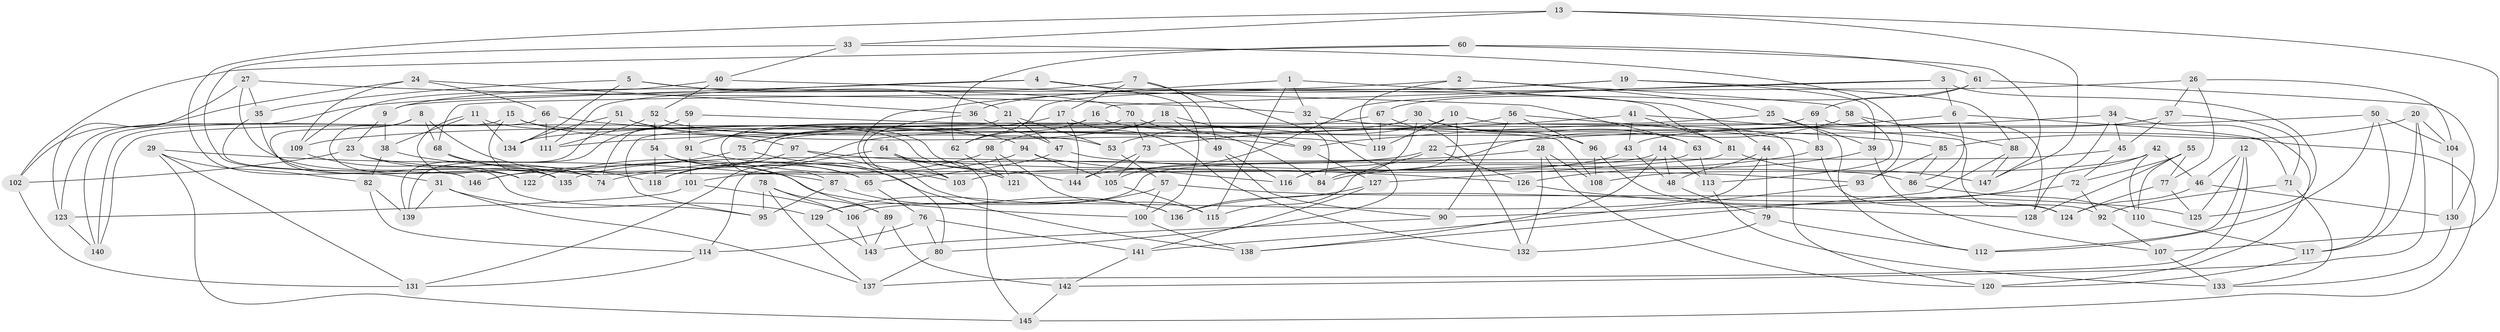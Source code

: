 // Generated by graph-tools (version 1.1) at 2025/11/02/27/25 16:11:43]
// undirected, 147 vertices, 294 edges
graph export_dot {
graph [start="1"]
  node [color=gray90,style=filled];
  1;
  2;
  3;
  4;
  5;
  6;
  7;
  8;
  9;
  10;
  11;
  12;
  13;
  14;
  15;
  16;
  17;
  18;
  19;
  20;
  21;
  22;
  23;
  24;
  25;
  26;
  27;
  28;
  29;
  30;
  31;
  32;
  33;
  34;
  35;
  36;
  37;
  38;
  39;
  40;
  41;
  42;
  43;
  44;
  45;
  46;
  47;
  48;
  49;
  50;
  51;
  52;
  53;
  54;
  55;
  56;
  57;
  58;
  59;
  60;
  61;
  62;
  63;
  64;
  65;
  66;
  67;
  68;
  69;
  70;
  71;
  72;
  73;
  74;
  75;
  76;
  77;
  78;
  79;
  80;
  81;
  82;
  83;
  84;
  85;
  86;
  87;
  88;
  89;
  90;
  91;
  92;
  93;
  94;
  95;
  96;
  97;
  98;
  99;
  100;
  101;
  102;
  103;
  104;
  105;
  106;
  107;
  108;
  109;
  110;
  111;
  112;
  113;
  114;
  115;
  116;
  117;
  118;
  119;
  120;
  121;
  122;
  123;
  124;
  125;
  126;
  127;
  128;
  129;
  130;
  131;
  132;
  133;
  134;
  135;
  136;
  137;
  138;
  139;
  140;
  141;
  142;
  143;
  144;
  145;
  146;
  147;
  1 -- 44;
  1 -- 32;
  1 -- 136;
  1 -- 115;
  2 -- 123;
  2 -- 119;
  2 -- 58;
  2 -- 25;
  3 -- 6;
  3 -- 125;
  3 -- 105;
  3 -- 16;
  4 -- 9;
  4 -- 81;
  4 -- 100;
  4 -- 111;
  5 -- 134;
  5 -- 21;
  5 -- 35;
  5 -- 70;
  6 -- 86;
  6 -- 71;
  6 -- 22;
  7 -- 9;
  7 -- 17;
  7 -- 84;
  7 -- 49;
  8 -- 122;
  8 -- 65;
  8 -- 68;
  8 -- 95;
  9 -- 38;
  9 -- 23;
  10 -- 120;
  10 -- 53;
  10 -- 84;
  10 -- 119;
  11 -- 121;
  11 -- 38;
  11 -- 122;
  11 -- 134;
  12 -- 125;
  12 -- 112;
  12 -- 137;
  12 -- 46;
  13 -- 31;
  13 -- 147;
  13 -- 33;
  13 -- 107;
  14 -- 101;
  14 -- 48;
  14 -- 138;
  14 -- 113;
  15 -- 140;
  15 -- 97;
  15 -- 135;
  15 -- 144;
  16 -- 145;
  16 -- 95;
  16 -- 62;
  17 -- 144;
  17 -- 91;
  17 -- 132;
  18 -- 49;
  18 -- 98;
  18 -- 99;
  18 -- 75;
  19 -- 88;
  19 -- 62;
  19 -- 39;
  19 -- 36;
  20 -- 85;
  20 -- 117;
  20 -- 104;
  20 -- 142;
  21 -- 140;
  21 -- 47;
  21 -- 53;
  22 -- 126;
  22 -- 135;
  22 -- 116;
  23 -- 74;
  23 -- 102;
  23 -- 86;
  24 -- 66;
  24 -- 102;
  24 -- 109;
  24 -- 36;
  25 -- 134;
  25 -- 39;
  25 -- 112;
  26 -- 37;
  26 -- 68;
  26 -- 77;
  26 -- 104;
  27 -- 32;
  27 -- 74;
  27 -- 123;
  27 -- 35;
  28 -- 132;
  28 -- 120;
  28 -- 108;
  28 -- 74;
  29 -- 131;
  29 -- 145;
  29 -- 82;
  29 -- 87;
  30 -- 96;
  30 -- 116;
  30 -- 63;
  30 -- 131;
  31 -- 137;
  31 -- 139;
  31 -- 129;
  32 -- 85;
  32 -- 80;
  33 -- 93;
  33 -- 40;
  33 -- 146;
  34 -- 45;
  34 -- 111;
  34 -- 128;
  34 -- 120;
  35 -- 146;
  35 -- 135;
  36 -- 103;
  36 -- 47;
  37 -- 71;
  37 -- 45;
  37 -- 43;
  38 -- 82;
  38 -- 118;
  39 -- 107;
  39 -- 126;
  40 -- 109;
  40 -- 63;
  40 -- 52;
  41 -- 81;
  41 -- 124;
  41 -- 73;
  41 -- 43;
  42 -- 110;
  42 -- 46;
  42 -- 136;
  42 -- 108;
  43 -- 103;
  43 -- 48;
  44 -- 106;
  44 -- 79;
  44 -- 48;
  45 -- 144;
  45 -- 72;
  46 -- 130;
  46 -- 124;
  47 -- 93;
  47 -- 65;
  48 -- 79;
  49 -- 116;
  49 -- 90;
  50 -- 99;
  50 -- 104;
  50 -- 112;
  50 -- 117;
  51 -- 139;
  51 -- 94;
  51 -- 119;
  51 -- 134;
  52 -- 54;
  52 -- 111;
  52 -- 53;
  53 -- 57;
  54 -- 89;
  54 -- 118;
  54 -- 65;
  55 -- 77;
  55 -- 128;
  55 -- 72;
  55 -- 110;
  56 -- 83;
  56 -- 90;
  56 -- 96;
  56 -- 109;
  57 -- 100;
  57 -- 129;
  57 -- 125;
  58 -- 113;
  58 -- 88;
  58 -- 115;
  59 -- 108;
  59 -- 139;
  59 -- 74;
  59 -- 91;
  60 -- 61;
  60 -- 62;
  60 -- 147;
  60 -- 102;
  61 -- 69;
  61 -- 130;
  61 -- 67;
  62 -- 121;
  63 -- 113;
  63 -- 129;
  64 -- 103;
  64 -- 114;
  64 -- 145;
  64 -- 121;
  65 -- 76;
  66 -- 140;
  66 -- 111;
  66 -- 99;
  67 -- 132;
  67 -- 119;
  67 -- 75;
  68 -- 100;
  68 -- 135;
  69 -- 146;
  69 -- 128;
  69 -- 83;
  70 -- 73;
  70 -- 87;
  70 -- 84;
  71 -- 92;
  71 -- 133;
  72 -- 92;
  72 -- 90;
  73 -- 144;
  73 -- 105;
  75 -- 146;
  75 -- 80;
  76 -- 141;
  76 -- 80;
  76 -- 114;
  77 -- 125;
  77 -- 124;
  78 -- 106;
  78 -- 89;
  78 -- 137;
  78 -- 95;
  79 -- 112;
  79 -- 132;
  80 -- 137;
  81 -- 127;
  81 -- 147;
  82 -- 139;
  82 -- 114;
  83 -- 92;
  83 -- 84;
  85 -- 86;
  85 -- 93;
  86 -- 110;
  87 -- 136;
  87 -- 95;
  88 -- 147;
  88 -- 138;
  89 -- 143;
  89 -- 142;
  90 -- 143;
  91 -- 138;
  91 -- 101;
  92 -- 107;
  93 -- 141;
  94 -- 118;
  94 -- 116;
  94 -- 105;
  96 -- 124;
  96 -- 108;
  97 -- 103;
  97 -- 118;
  97 -- 126;
  98 -- 122;
  98 -- 115;
  98 -- 121;
  99 -- 127;
  100 -- 138;
  101 -- 106;
  101 -- 123;
  102 -- 131;
  104 -- 130;
  105 -- 115;
  106 -- 143;
  107 -- 133;
  109 -- 122;
  110 -- 117;
  113 -- 133;
  114 -- 131;
  117 -- 120;
  123 -- 140;
  126 -- 128;
  127 -- 141;
  127 -- 136;
  129 -- 143;
  130 -- 133;
  141 -- 142;
  142 -- 145;
}
